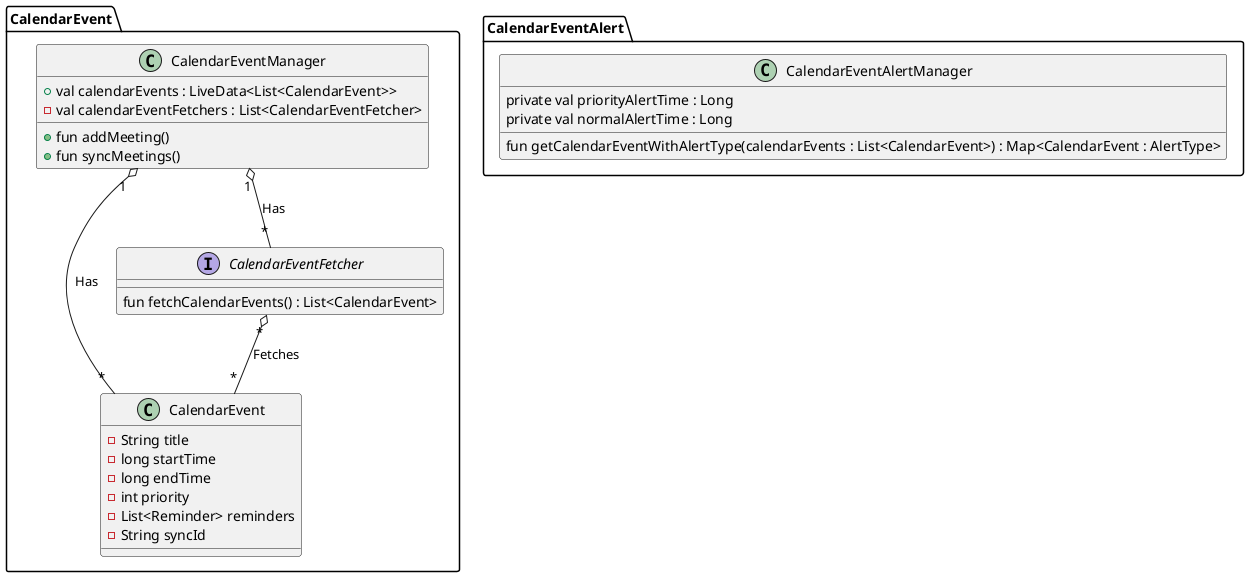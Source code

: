 @startuml

package "CalendarEvent" {

class CalendarEventManager {
    + val calendarEvents : LiveData<List<CalendarEvent>>
    - val calendarEventFetchers : List<CalendarEventFetcher>
    + fun addMeeting()
    + fun syncMeetings()
}

class CalendarEvent {
    - String title
    - long startTime
    - long endTime
    - int priority
    - List<Reminder> reminders
    - String syncId
}

interface CalendarEventFetcher {
    fun fetchCalendarEvents() : List<CalendarEvent>
}

CalendarEventManager "1" o-- "*" CalendarEvent : Has
CalendarEventManager "1" o-- "*" CalendarEventFetcher : Has
CalendarEventFetcher "*" o-- "*" CalendarEvent : Fetches

}

package "CalendarEventAlert" {

class CalendarEventAlertManager {
    private val priorityAlertTime : Long
    private val normalAlertTime : Long
    fun getCalendarEventWithAlertType(calendarEvents : List<CalendarEvent>) : Map<CalendarEvent : AlertType>
}

}

@enduml